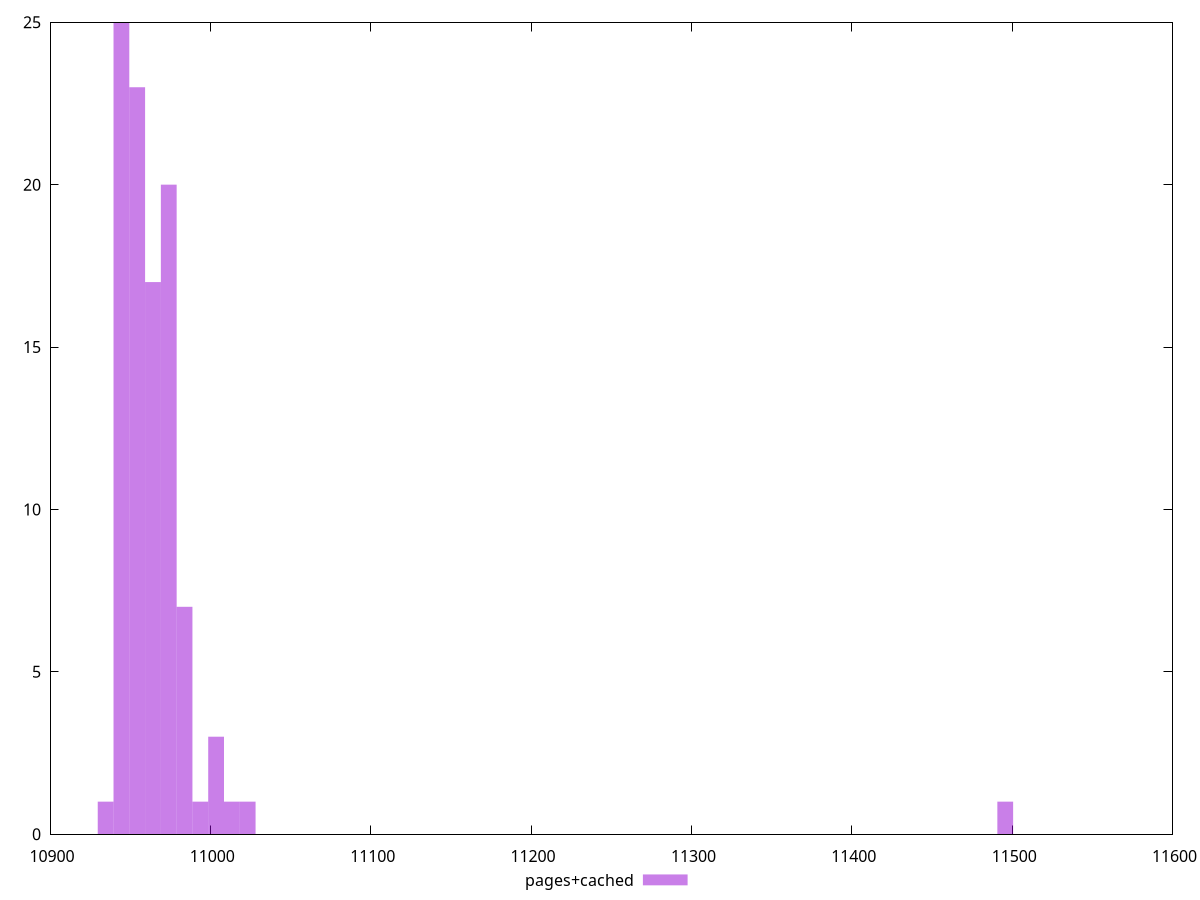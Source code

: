 $_pagesCached <<EOF
11495.69575619618 1
10964.216671577522 17
11013.427697931102 1
11003.585492660386 3
10944.532261036089 25
10983.901082118953 7
10954.374466306806 23
10974.058876848238 20
11023.269903201817 1
10993.743287389669 1
10934.690055765373 1
EOF
set key outside below
set terminal pngcairo
set output "report_00006_2020-11-02T20-21-41.718Z/metrics/pages+cached//raw_hist.png"
set yrange [0:25]
set boxwidth 9.842205270715908
set style fill transparent solid 0.5 noborder
plot $_pagesCached title "pages+cached" with boxes ,